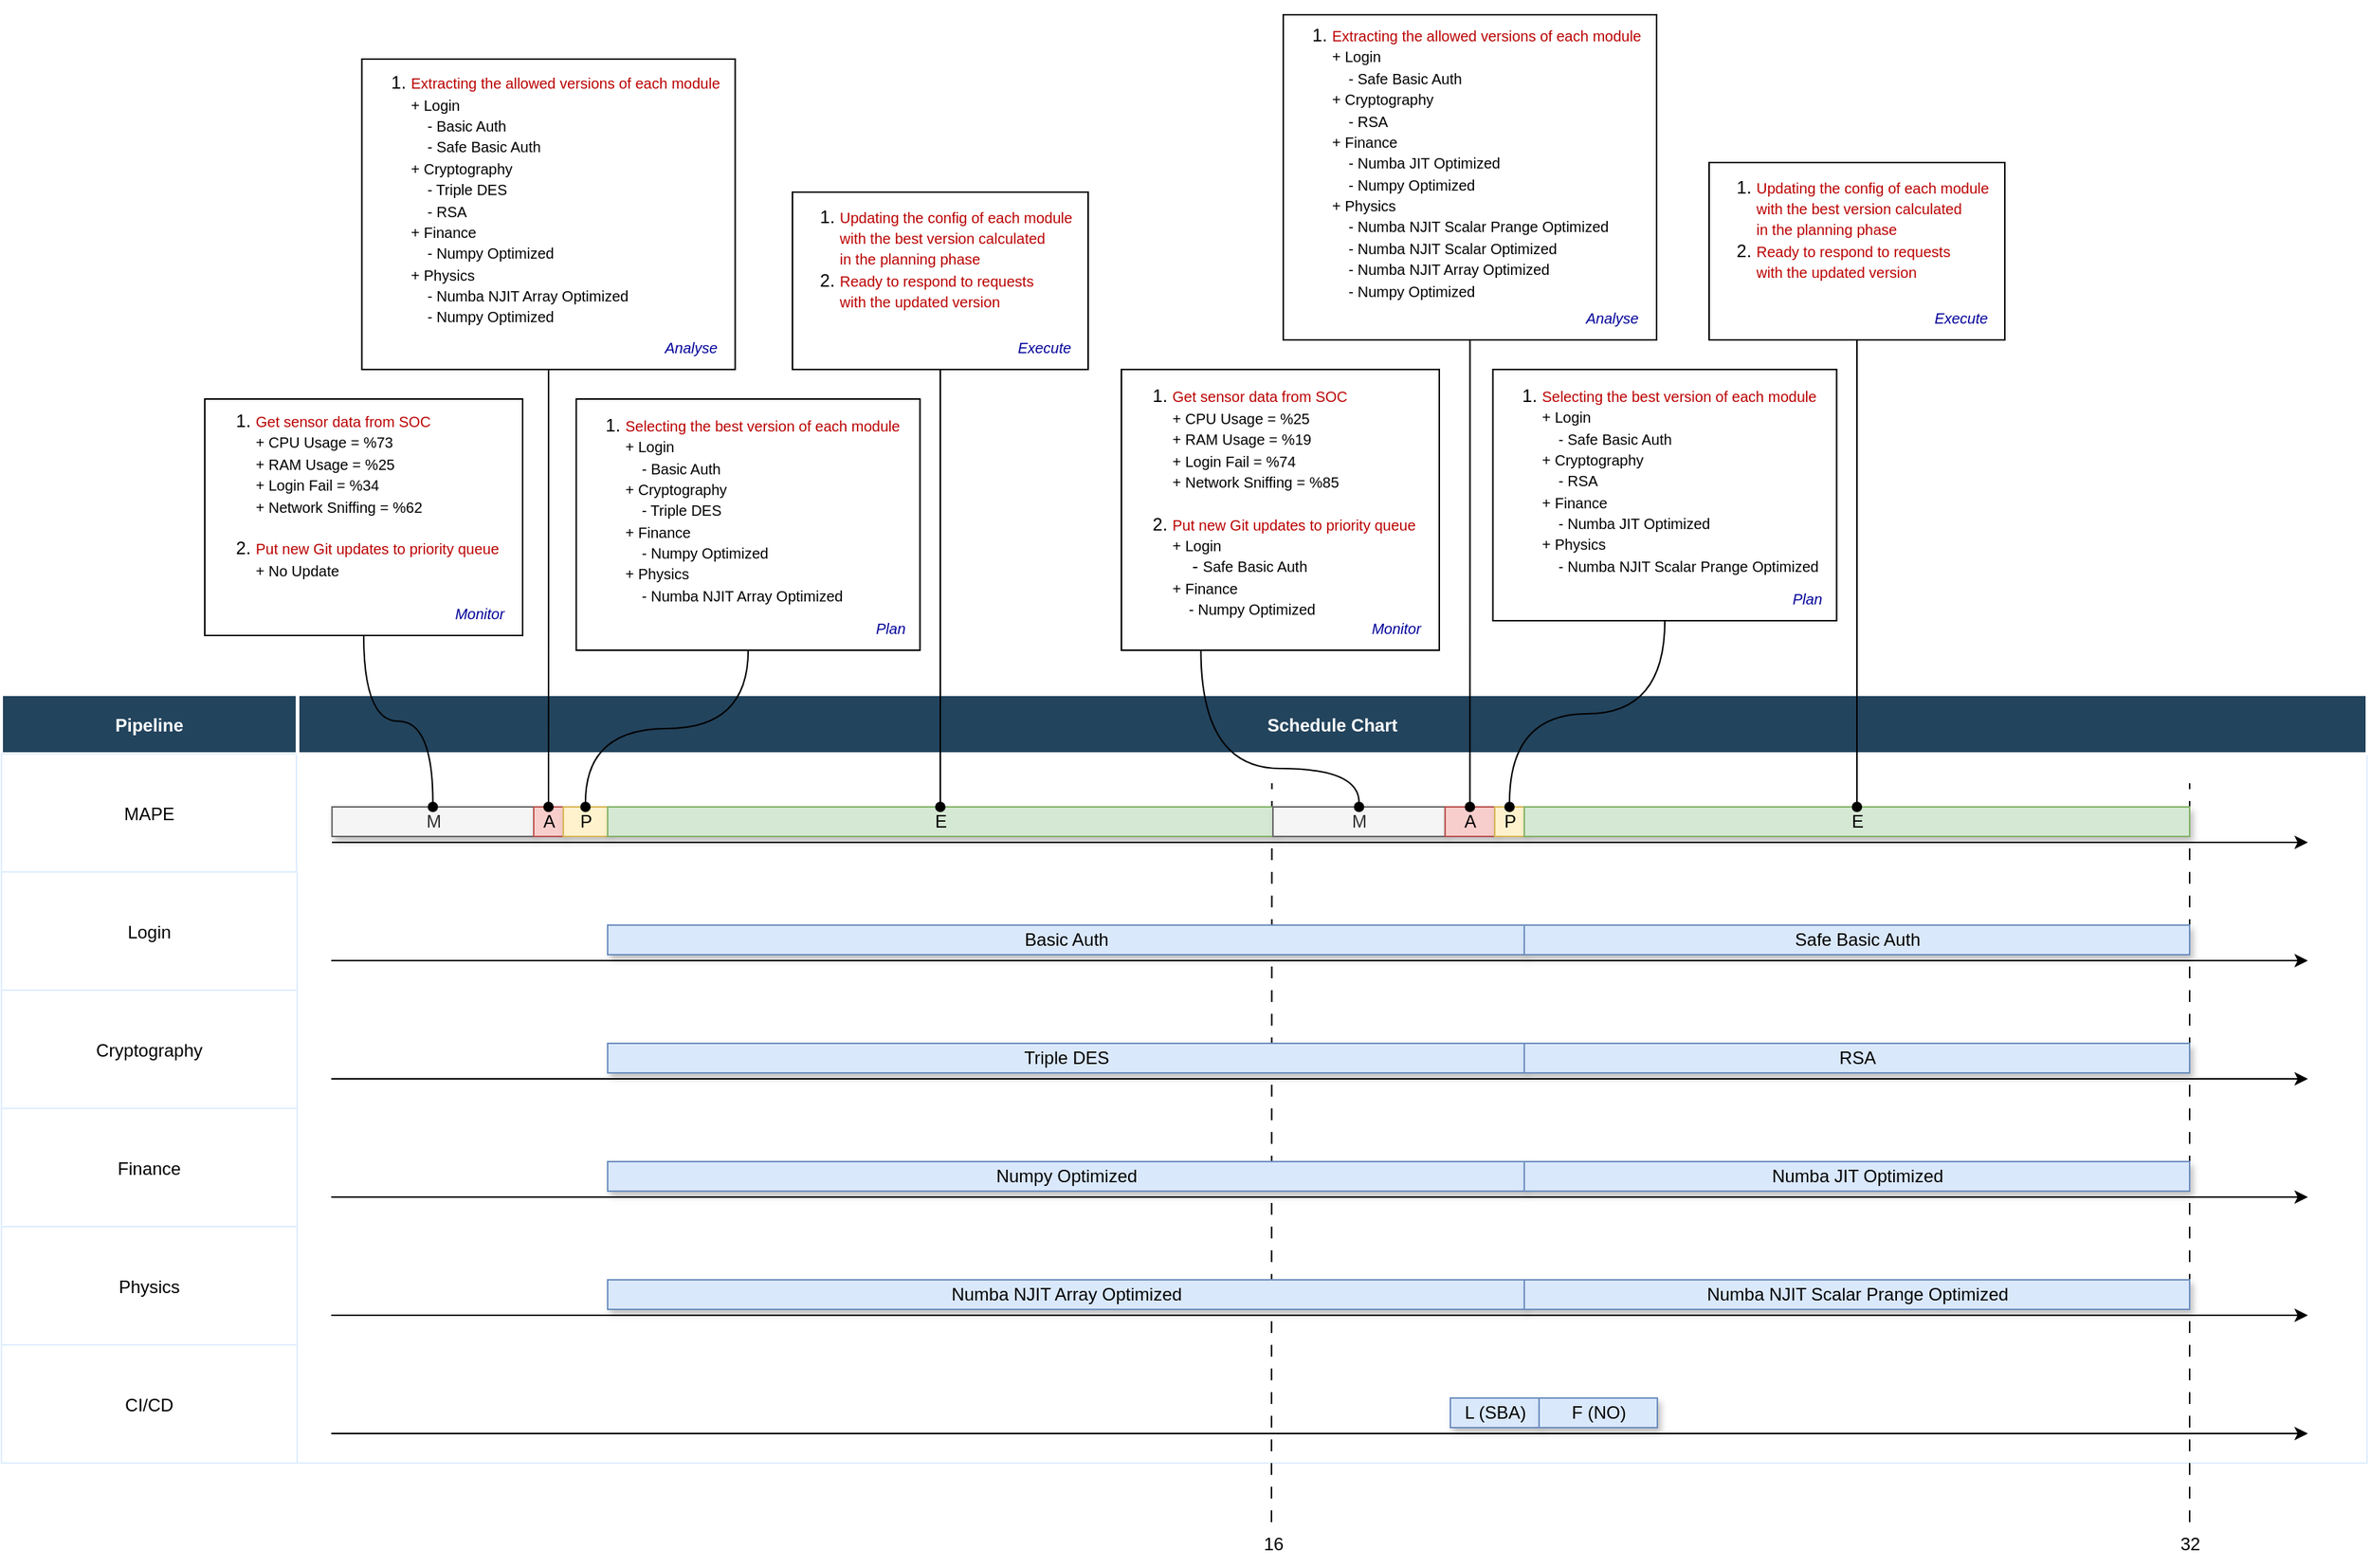<mxfile version="26.0.2">
  <diagram name="Page-1" id="WAwnW2iUXq9Dt1IIiqUG">
    <mxGraphModel dx="3056" dy="1175" grid="1" gridSize="10" guides="1" tooltips="1" connect="1" arrows="1" fold="1" page="1" pageScale="1" pageWidth="850" pageHeight="1100" math="0" shadow="0">
      <root>
        <mxCell id="0" />
        <mxCell id="1" parent="0" />
        <mxCell id="BZpjL1oOdw-9vf9fY1qN-2" value="Pipeline" style="fillColor=#23445D;strokeColor=#FFFFFF;strokeWidth=2;fontColor=#FFFFFF;fontStyle=1" vertex="1" parent="1">
          <mxGeometry x="-200" y="920" width="200" height="40" as="geometry" />
        </mxCell>
        <mxCell id="BZpjL1oOdw-9vf9fY1qN-4" value="MAPE" style="align=center;strokeColor=#DEEDFF" vertex="1" parent="1">
          <mxGeometry x="-200" y="960" width="200" height="80" as="geometry" />
        </mxCell>
        <mxCell id="BZpjL1oOdw-9vf9fY1qN-19" value="" style="align=center;strokeColor=#DEEDFF" vertex="1" parent="1">
          <mxGeometry x="-0.5" y="960" width="1400.5" height="480" as="geometry" />
        </mxCell>
        <mxCell id="BZpjL1oOdw-9vf9fY1qN-21" value="" style="edgeStyle=none;orthogonalLoop=1;jettySize=auto;html=1;rounded=0;" edge="1" parent="1">
          <mxGeometry width="100" relative="1" as="geometry">
            <mxPoint x="23.57" y="1020" as="sourcePoint" />
            <mxPoint x="1360" y="1020" as="targetPoint" />
            <Array as="points" />
          </mxGeometry>
        </mxCell>
        <mxCell id="BZpjL1oOdw-9vf9fY1qN-22" value="M" style="align=center;strokeColor=#666666;html=1;fillColor=#f5f5f5;shadow=1;fontColor=#333333;" vertex="1" parent="1">
          <mxGeometry x="23.57" y="996" width="136.43" height="20" as="geometry" />
        </mxCell>
        <mxCell id="BZpjL1oOdw-9vf9fY1qN-49" value="Schedule Chart" style="fillColor=#23445D;strokeColor=#FFFFFF;strokeWidth=2;fontColor=#FFFFFF;fontStyle=1" vertex="1" parent="1">
          <mxGeometry x="0.5" y="920" width="1399.5" height="40" as="geometry" />
        </mxCell>
        <mxCell id="BZpjL1oOdw-9vf9fY1qN-57" value="Login" style="align=center;strokeColor=#DEEDFF" vertex="1" parent="1">
          <mxGeometry x="-200" y="1040" width="200" height="80" as="geometry" />
        </mxCell>
        <mxCell id="BZpjL1oOdw-9vf9fY1qN-58" value="" style="edgeStyle=none;orthogonalLoop=1;jettySize=auto;html=1;rounded=0;" edge="1" parent="1">
          <mxGeometry width="100" relative="1" as="geometry">
            <mxPoint x="23.07" y="1100" as="sourcePoint" />
            <mxPoint x="1360" y="1100" as="targetPoint" />
            <Array as="points" />
          </mxGeometry>
        </mxCell>
        <mxCell id="BZpjL1oOdw-9vf9fY1qN-61" value="Cryptography" style="align=center;strokeColor=#DEEDFF" vertex="1" parent="1">
          <mxGeometry x="-200" y="1120" width="200" height="80" as="geometry" />
        </mxCell>
        <mxCell id="BZpjL1oOdw-9vf9fY1qN-62" value="" style="edgeStyle=none;orthogonalLoop=1;jettySize=auto;html=1;rounded=0;" edge="1" parent="1">
          <mxGeometry width="100" relative="1" as="geometry">
            <mxPoint x="23.07" y="1180" as="sourcePoint" />
            <mxPoint x="1360" y="1180" as="targetPoint" />
            <Array as="points" />
          </mxGeometry>
        </mxCell>
        <mxCell id="BZpjL1oOdw-9vf9fY1qN-65" value="Finance" style="align=center;strokeColor=#DEEDFF" vertex="1" parent="1">
          <mxGeometry x="-200" y="1200" width="200" height="80" as="geometry" />
        </mxCell>
        <mxCell id="BZpjL1oOdw-9vf9fY1qN-66" value="" style="edgeStyle=none;orthogonalLoop=1;jettySize=auto;html=1;rounded=0;" edge="1" parent="1">
          <mxGeometry width="100" relative="1" as="geometry">
            <mxPoint x="23.07" y="1260" as="sourcePoint" />
            <mxPoint x="1360" y="1260" as="targetPoint" />
            <Array as="points" />
          </mxGeometry>
        </mxCell>
        <mxCell id="BZpjL1oOdw-9vf9fY1qN-69" value="Physics" style="align=center;strokeColor=#DEEDFF" vertex="1" parent="1">
          <mxGeometry x="-200" y="1280" width="200" height="80" as="geometry" />
        </mxCell>
        <mxCell id="BZpjL1oOdw-9vf9fY1qN-70" value="" style="edgeStyle=none;orthogonalLoop=1;jettySize=auto;html=1;rounded=0;" edge="1" parent="1">
          <mxGeometry width="100" relative="1" as="geometry">
            <mxPoint x="23.07" y="1340" as="sourcePoint" />
            <mxPoint x="1360" y="1340" as="targetPoint" />
            <Array as="points" />
          </mxGeometry>
        </mxCell>
        <mxCell id="BZpjL1oOdw-9vf9fY1qN-73" value="" style="edgeStyle=none;orthogonalLoop=1;jettySize=auto;html=1;rounded=0;endArrow=none;endFill=0;dashed=1;dashPattern=8 8;" edge="1" parent="1">
          <mxGeometry width="100" relative="1" as="geometry">
            <mxPoint x="1280" y="1480" as="sourcePoint" />
            <mxPoint x="1280" y="980" as="targetPoint" />
            <Array as="points" />
          </mxGeometry>
        </mxCell>
        <mxCell id="BZpjL1oOdw-9vf9fY1qN-74" value="" style="edgeStyle=none;orthogonalLoop=1;jettySize=auto;html=1;rounded=0;endArrow=none;endFill=0;dashed=1;dashPattern=8 8;" edge="1" parent="1">
          <mxGeometry width="100" relative="1" as="geometry">
            <mxPoint x="659" y="1480" as="sourcePoint" />
            <mxPoint x="659.29" y="980" as="targetPoint" />
            <Array as="points" />
          </mxGeometry>
        </mxCell>
        <mxCell id="BZpjL1oOdw-9vf9fY1qN-75" value="16" style="text;html=1;align=center;verticalAlign=middle;resizable=0;points=[];autosize=1;strokeColor=none;fillColor=none;" vertex="1" parent="1">
          <mxGeometry x="640" y="1480" width="40" height="30" as="geometry" />
        </mxCell>
        <mxCell id="BZpjL1oOdw-9vf9fY1qN-76" value="32" style="text;html=1;align=center;verticalAlign=middle;resizable=0;points=[];autosize=1;strokeColor=none;fillColor=none;" vertex="1" parent="1">
          <mxGeometry x="1260" y="1480" width="40" height="30" as="geometry" />
        </mxCell>
        <mxCell id="BZpjL1oOdw-9vf9fY1qN-78" value="A" style="align=center;strokeColor=#b85450;html=1;fillColor=#f8cecc;shadow=1;" vertex="1" parent="1">
          <mxGeometry x="160" y="996" width="20" height="20" as="geometry" />
        </mxCell>
        <mxCell id="BZpjL1oOdw-9vf9fY1qN-79" value="P" style="align=center;strokeColor=#d6b656;html=1;fillColor=#fff2cc;shadow=1;" vertex="1" parent="1">
          <mxGeometry x="180" y="996" width="30" height="20" as="geometry" />
        </mxCell>
        <mxCell id="BZpjL1oOdw-9vf9fY1qN-80" value="E" style="align=center;html=1;shadow=1;fillColor=#d5e8d4;strokeColor=#82b366;" vertex="1" parent="1">
          <mxGeometry x="210" y="996" width="450" height="20" as="geometry" />
        </mxCell>
        <mxCell id="BZpjL1oOdw-9vf9fY1qN-81" value="Basic Auth" style="align=center;strokeColor=#6c8ebf;html=1;fillColor=#dae8fc;shadow=1;" vertex="1" parent="1">
          <mxGeometry x="210" y="1076" width="620" height="20" as="geometry" />
        </mxCell>
        <mxCell id="BZpjL1oOdw-9vf9fY1qN-82" value="M" style="align=center;strokeColor=#666666;html=1;fillColor=#f5f5f5;shadow=1;fontColor=#333333;gradientColor=none;" vertex="1" parent="1">
          <mxGeometry x="660" y="996" width="116.43" height="20" as="geometry" />
        </mxCell>
        <mxCell id="BZpjL1oOdw-9vf9fY1qN-84" value="A" style="align=center;strokeColor=#b85450;html=1;fillColor=#f8cecc;shadow=1;" vertex="1" parent="1">
          <mxGeometry x="776.43" y="996" width="33.57" height="20" as="geometry" />
        </mxCell>
        <mxCell id="BZpjL1oOdw-9vf9fY1qN-85" value="P" style="align=center;strokeColor=#d6b656;html=1;fillColor=#fff2cc;shadow=1;" vertex="1" parent="1">
          <mxGeometry x="810" y="996" width="20" height="20" as="geometry" />
        </mxCell>
        <mxCell id="BZpjL1oOdw-9vf9fY1qN-86" value="E" style="align=center;html=1;shadow=1;fillColor=#d5e8d4;strokeColor=#82b366;" vertex="1" parent="1">
          <mxGeometry x="830" y="996" width="450" height="20" as="geometry" />
        </mxCell>
        <mxCell id="BZpjL1oOdw-9vf9fY1qN-89" value="Safe Basic Auth" style="align=center;strokeColor=#6c8ebf;html=1;fillColor=#dae8fc;shadow=1;" vertex="1" parent="1">
          <mxGeometry x="830" y="1076" width="450" height="20" as="geometry" />
        </mxCell>
        <mxCell id="BZpjL1oOdw-9vf9fY1qN-92" value="Triple DES" style="align=center;strokeColor=#6c8ebf;html=1;fillColor=#dae8fc;shadow=1;" vertex="1" parent="1">
          <mxGeometry x="210" y="1156" width="620" height="20" as="geometry" />
        </mxCell>
        <mxCell id="BZpjL1oOdw-9vf9fY1qN-93" value="RSA" style="align=center;strokeColor=#6c8ebf;html=1;fillColor=#dae8fc;shadow=1;" vertex="1" parent="1">
          <mxGeometry x="830" y="1156" width="450" height="20" as="geometry" />
        </mxCell>
        <mxCell id="BZpjL1oOdw-9vf9fY1qN-94" value="Numpy Optimized" style="align=center;strokeColor=#6c8ebf;html=1;fillColor=#dae8fc;shadow=1;" vertex="1" parent="1">
          <mxGeometry x="210" y="1236" width="620" height="20" as="geometry" />
        </mxCell>
        <mxCell id="BZpjL1oOdw-9vf9fY1qN-95" value="Numba JIT Optimized" style="align=center;strokeColor=#6c8ebf;html=1;fillColor=#dae8fc;shadow=1;" vertex="1" parent="1">
          <mxGeometry x="830" y="1236" width="450" height="20" as="geometry" />
        </mxCell>
        <mxCell id="BZpjL1oOdw-9vf9fY1qN-96" value="Numba NJIT Array Optimized" style="align=center;strokeColor=#6c8ebf;html=1;fillColor=#dae8fc;shadow=1;" vertex="1" parent="1">
          <mxGeometry x="210" y="1316" width="620" height="20" as="geometry" />
        </mxCell>
        <mxCell id="BZpjL1oOdw-9vf9fY1qN-97" value="Numba NJIT Scalar Prange Optimized" style="align=center;strokeColor=#6c8ebf;html=1;fillColor=#dae8fc;shadow=1;" vertex="1" parent="1">
          <mxGeometry x="830" y="1316" width="450" height="20" as="geometry" />
        </mxCell>
        <mxCell id="BZpjL1oOdw-9vf9fY1qN-198" style="edgeStyle=orthogonalEdgeStyle;rounded=0;orthogonalLoop=1;jettySize=auto;html=1;entryX=0.5;entryY=0;entryDx=0;entryDy=0;curved=1;endArrow=oval;endFill=1;" edge="1" parent="1" source="BZpjL1oOdw-9vf9fY1qN-155" target="BZpjL1oOdw-9vf9fY1qN-22">
          <mxGeometry relative="1" as="geometry" />
        </mxCell>
        <mxCell id="BZpjL1oOdw-9vf9fY1qN-155" value="" style="whiteSpace=wrap;html=1;" vertex="1" parent="1">
          <mxGeometry x="-62.5" y="720" width="215" height="160" as="geometry" />
        </mxCell>
        <mxCell id="BZpjL1oOdw-9vf9fY1qN-165" value="&lt;font color=&quot;#000099&quot; style=&quot;font-size: 10px;&quot;&gt;&lt;i style=&quot;&quot;&gt;Monitor&lt;/i&gt;&lt;/font&gt;" style="text;html=1;align=center;verticalAlign=middle;resizable=0;points=[];autosize=1;strokeColor=none;fillColor=none;" vertex="1" parent="1">
          <mxGeometry x="92.5" y="850" width="60" height="30" as="geometry" />
        </mxCell>
        <mxCell id="BZpjL1oOdw-9vf9fY1qN-175" value="&lt;ol&gt;&lt;li&gt;&lt;font style=&quot;font-size: 10px;&quot;&gt;&lt;span style=&quot;color: rgb(186, 0, 0); background-color: transparent;&quot;&gt;Get sensor data from SOC&lt;br&gt;&lt;/span&gt;+ CPU Usage = %73&lt;br&gt;+ RAM Usage = %25&lt;br&gt;+ Login Fail = %34&lt;br&gt;+ Network Sniffing = %62&lt;br&gt;&lt;br&gt;&lt;/font&gt;&lt;/li&gt;&lt;li&gt;&lt;font style=&quot;&quot;&gt;&lt;font style=&quot;color: rgb(186, 0, 0);&quot;&gt;&lt;span style=&quot;font-size: 10px;&quot;&gt;Put new Git updates to priority queue&lt;/span&gt;&lt;br&gt;&lt;/font&gt;&lt;span style=&quot;font-size: 10px;&quot;&gt;+ No Update&lt;/span&gt;&lt;br&gt;&lt;/font&gt;&lt;/li&gt;&lt;/ol&gt;" style="text;html=1;align=left;verticalAlign=middle;resizable=0;points=[];autosize=1;strokeColor=none;fillColor=none;" vertex="1" parent="1">
          <mxGeometry x="-70" y="710" width="230" height="150" as="geometry" />
        </mxCell>
        <mxCell id="BZpjL1oOdw-9vf9fY1qN-200" style="edgeStyle=orthogonalEdgeStyle;rounded=0;orthogonalLoop=1;jettySize=auto;html=1;entryX=0.5;entryY=0;entryDx=0;entryDy=0;endArrow=oval;endFill=1;" edge="1" parent="1" source="BZpjL1oOdw-9vf9fY1qN-176" target="BZpjL1oOdw-9vf9fY1qN-78">
          <mxGeometry relative="1" as="geometry" />
        </mxCell>
        <mxCell id="BZpjL1oOdw-9vf9fY1qN-176" value="" style="whiteSpace=wrap;html=1;" vertex="1" parent="1">
          <mxGeometry x="43.75" y="490" width="252.5" height="210" as="geometry" />
        </mxCell>
        <mxCell id="BZpjL1oOdw-9vf9fY1qN-177" value="&lt;font color=&quot;#000099&quot; style=&quot;font-size: 10px;&quot;&gt;&lt;i style=&quot;&quot;&gt;Analyse&lt;/i&gt;&lt;/font&gt;" style="text;html=1;align=center;verticalAlign=middle;resizable=0;points=[];autosize=1;strokeColor=none;fillColor=none;" vertex="1" parent="1">
          <mxGeometry x="236.25" y="670" width="60" height="30" as="geometry" />
        </mxCell>
        <mxCell id="BZpjL1oOdw-9vf9fY1qN-178" value="&lt;ol&gt;&lt;li&gt;&lt;font style=&quot;font-size: 10px;&quot;&gt;&lt;span style=&quot;color: rgb(186, 0, 0); background-color: transparent;&quot;&gt;Extracting the allowed versions of each module&lt;br&gt;&lt;/span&gt;+ Login&lt;br&gt;&amp;nbsp; &amp;nbsp; - Basic Auth&lt;br&gt;&amp;nbsp; &amp;nbsp; - Safe Basic Auth&lt;br&gt;+ Cryptography&lt;br&gt;&amp;nbsp; &amp;nbsp; - Triple DES&lt;br&gt;&amp;nbsp; &amp;nbsp; - RSA&lt;br&gt;+ Finance&lt;br&gt;&amp;nbsp; &amp;nbsp; - Numpy Optimized&lt;br&gt;+ Physics&lt;br&gt;&amp;nbsp; &amp;nbsp; - Numba NJIT Array Optimized&lt;br&gt;&amp;nbsp; &amp;nbsp; - Numpy Optimized&lt;br&gt;&lt;/font&gt;&lt;/li&gt;&lt;/ol&gt;" style="text;html=1;align=left;verticalAlign=middle;resizable=0;points=[];autosize=1;strokeColor=none;fillColor=none;" vertex="1" parent="1">
          <mxGeometry x="35" y="480" width="270" height="210" as="geometry" />
        </mxCell>
        <mxCell id="BZpjL1oOdw-9vf9fY1qN-199" style="edgeStyle=orthogonalEdgeStyle;rounded=0;orthogonalLoop=1;jettySize=auto;html=1;entryX=0.5;entryY=0;entryDx=0;entryDy=0;curved=1;endArrow=oval;endFill=1;" edge="1" parent="1" source="BZpjL1oOdw-9vf9fY1qN-181" target="BZpjL1oOdw-9vf9fY1qN-79">
          <mxGeometry relative="1" as="geometry" />
        </mxCell>
        <mxCell id="BZpjL1oOdw-9vf9fY1qN-181" value="" style="whiteSpace=wrap;html=1;" vertex="1" parent="1">
          <mxGeometry x="188.75" y="720" width="232.5" height="170" as="geometry" />
        </mxCell>
        <mxCell id="BZpjL1oOdw-9vf9fY1qN-182" value="&lt;font color=&quot;#000099&quot; style=&quot;font-size: 10px;&quot;&gt;&lt;i style=&quot;&quot;&gt;Plan&lt;/i&gt;&lt;/font&gt;" style="text;html=1;align=center;verticalAlign=middle;resizable=0;points=[];autosize=1;strokeColor=none;fillColor=none;" vertex="1" parent="1">
          <mxGeometry x="381.25" y="860" width="40" height="30" as="geometry" />
        </mxCell>
        <mxCell id="BZpjL1oOdw-9vf9fY1qN-183" value="&lt;ol&gt;&lt;li&gt;&lt;font style=&quot;font-size: 10px;&quot;&gt;&lt;span style=&quot;color: rgb(186, 0, 0); background-color: transparent;&quot;&gt;Selecting the best version of each module&lt;br&gt;&lt;/span&gt;+ Login&lt;br&gt;&amp;nbsp; &amp;nbsp; - Basic Auth&lt;br&gt;+ Cryptography&lt;br&gt;&amp;nbsp; &amp;nbsp; - Triple DES&lt;br&gt;+ Finance&lt;br&gt;&amp;nbsp; &amp;nbsp; - Numpy Optimized&lt;br&gt;+ Physics&lt;br&gt;&amp;nbsp; &amp;nbsp; - Numba NJIT Array Optimized&lt;br&gt;&lt;/font&gt;&lt;/li&gt;&lt;/ol&gt;" style="text;html=1;align=left;verticalAlign=middle;resizable=0;points=[];autosize=1;strokeColor=none;fillColor=none;" vertex="1" parent="1">
          <mxGeometry x="180" y="710" width="250" height="170" as="geometry" />
        </mxCell>
        <mxCell id="BZpjL1oOdw-9vf9fY1qN-201" style="edgeStyle=orthogonalEdgeStyle;rounded=0;orthogonalLoop=1;jettySize=auto;html=1;entryX=0.5;entryY=0;entryDx=0;entryDy=0;endArrow=oval;endFill=1;" edge="1" parent="1" source="BZpjL1oOdw-9vf9fY1qN-184" target="BZpjL1oOdw-9vf9fY1qN-80">
          <mxGeometry relative="1" as="geometry" />
        </mxCell>
        <mxCell id="BZpjL1oOdw-9vf9fY1qN-184" value="" style="whiteSpace=wrap;html=1;" vertex="1" parent="1">
          <mxGeometry x="335" y="580" width="200" height="120" as="geometry" />
        </mxCell>
        <mxCell id="BZpjL1oOdw-9vf9fY1qN-185" value="&lt;font color=&quot;#000099&quot;&gt;&lt;span style=&quot;font-size: 10px;&quot;&gt;&lt;i&gt;Execute&lt;/i&gt;&lt;/span&gt;&lt;/font&gt;" style="text;html=1;align=center;verticalAlign=middle;resizable=0;points=[];autosize=1;strokeColor=none;fillColor=none;" vertex="1" parent="1">
          <mxGeometry x="474.5" y="670" width="60" height="30" as="geometry" />
        </mxCell>
        <mxCell id="BZpjL1oOdw-9vf9fY1qN-186" value="&lt;ol&gt;&lt;li&gt;&lt;font style=&quot;font-size: 10px;&quot;&gt;&lt;span style=&quot;color: rgb(186, 0, 0); background-color: transparent;&quot;&gt;Updating the config of each module &lt;br&gt;with the best version calculated &lt;br&gt;in the planning phase&lt;/span&gt;&lt;/font&gt;&lt;/li&gt;&lt;li&gt;&lt;font color=&quot;#ba0000&quot;&gt;&lt;span style=&quot;font-size: 10px;&quot;&gt;Ready to respond to requests&lt;br&gt;with the updated version&lt;/span&gt;&lt;/font&gt;&lt;br&gt;&lt;/li&gt;&lt;/ol&gt;" style="text;html=1;align=left;verticalAlign=middle;resizable=0;points=[];autosize=1;strokeColor=none;fillColor=none;" vertex="1" parent="1">
          <mxGeometry x="325" y="570" width="220" height="110" as="geometry" />
        </mxCell>
        <mxCell id="BZpjL1oOdw-9vf9fY1qN-223" style="edgeStyle=orthogonalEdgeStyle;rounded=0;orthogonalLoop=1;jettySize=auto;html=1;entryX=0.5;entryY=0;entryDx=0;entryDy=0;endArrow=oval;endFill=1;exitX=0.25;exitY=1;exitDx=0;exitDy=0;curved=1;" edge="1" parent="1" source="BZpjL1oOdw-9vf9fY1qN-202" target="BZpjL1oOdw-9vf9fY1qN-82">
          <mxGeometry relative="1" as="geometry">
            <Array as="points">
              <mxPoint x="611" y="970" />
              <mxPoint x="718" y="970" />
            </Array>
          </mxGeometry>
        </mxCell>
        <mxCell id="BZpjL1oOdw-9vf9fY1qN-202" value="" style="whiteSpace=wrap;html=1;" vertex="1" parent="1">
          <mxGeometry x="557.5" y="700" width="215" height="190" as="geometry" />
        </mxCell>
        <mxCell id="BZpjL1oOdw-9vf9fY1qN-203" value="&lt;font color=&quot;#000099&quot; style=&quot;font-size: 10px;&quot;&gt;&lt;i style=&quot;&quot;&gt;Monitor&lt;/i&gt;&lt;/font&gt;" style="text;html=1;align=center;verticalAlign=middle;resizable=0;points=[];autosize=1;strokeColor=none;fillColor=none;" vertex="1" parent="1">
          <mxGeometry x="712.5" y="860" width="60" height="30" as="geometry" />
        </mxCell>
        <mxCell id="BZpjL1oOdw-9vf9fY1qN-204" value="&lt;ol&gt;&lt;li&gt;&lt;font style=&quot;font-size: 10px;&quot;&gt;&lt;span style=&quot;color: rgb(186, 0, 0); background-color: transparent;&quot;&gt;Get sensor data from SOC&lt;br&gt;&lt;/span&gt;+ CPU Usage = %25&lt;br&gt;+ RAM Usage = %19&lt;br&gt;+ Login Fail = %74&lt;br&gt;+ Network Sniffing = %85&lt;br&gt;&lt;br&gt;&lt;/font&gt;&lt;/li&gt;&lt;li&gt;&lt;font style=&quot;&quot;&gt;&lt;font style=&quot;color: rgb(186, 0, 0);&quot;&gt;&lt;span style=&quot;font-size: 10px;&quot;&gt;Put new Git updates to priority queue&lt;/span&gt;&lt;br&gt;&lt;/font&gt;&lt;span style=&quot;font-size: 10px;&quot;&gt;+ Login&lt;br&gt;&lt;/span&gt;&amp;nbsp; &amp;nbsp; -&amp;nbsp;&lt;/font&gt;&lt;span style=&quot;font-size: 10px;&quot;&gt;Safe Basic Auth&lt;br&gt;+&amp;nbsp;Finance&lt;br&gt;&amp;nbsp; &amp;nbsp; -&amp;nbsp;Numpy Optimized&lt;br&gt;&lt;/span&gt;&lt;/li&gt;&lt;/ol&gt;" style="text;html=1;align=left;verticalAlign=middle;resizable=0;points=[];autosize=1;strokeColor=none;fillColor=none;" vertex="1" parent="1">
          <mxGeometry x="550" y="690" width="230" height="200" as="geometry" />
        </mxCell>
        <mxCell id="BZpjL1oOdw-9vf9fY1qN-224" style="edgeStyle=orthogonalEdgeStyle;rounded=0;orthogonalLoop=1;jettySize=auto;html=1;entryX=0.5;entryY=0;entryDx=0;entryDy=0;endArrow=oval;endFill=1;" edge="1" parent="1" source="BZpjL1oOdw-9vf9fY1qN-205" target="BZpjL1oOdw-9vf9fY1qN-84">
          <mxGeometry relative="1" as="geometry" />
        </mxCell>
        <mxCell id="BZpjL1oOdw-9vf9fY1qN-205" value="" style="whiteSpace=wrap;html=1;" vertex="1" parent="1">
          <mxGeometry x="666.96" y="460" width="252.5" height="220" as="geometry" />
        </mxCell>
        <mxCell id="BZpjL1oOdw-9vf9fY1qN-206" value="&lt;font color=&quot;#000099&quot; style=&quot;font-size: 10px;&quot;&gt;&lt;i style=&quot;&quot;&gt;Analyse&lt;/i&gt;&lt;/font&gt;" style="text;html=1;align=center;verticalAlign=middle;resizable=0;points=[];autosize=1;strokeColor=none;fillColor=none;" vertex="1" parent="1">
          <mxGeometry x="859.46" y="650" width="60" height="30" as="geometry" />
        </mxCell>
        <mxCell id="BZpjL1oOdw-9vf9fY1qN-207" value="&lt;ol&gt;&lt;li&gt;&lt;font style=&quot;font-size: 10px;&quot;&gt;&lt;span style=&quot;color: rgb(186, 0, 0); background-color: transparent;&quot;&gt;Extracting the allowed versions of each module&lt;br&gt;&lt;/span&gt;+ Login&lt;br&gt;&amp;nbsp; &amp;nbsp; - Safe Basic Auth&lt;br&gt;+ Cryptography&lt;br&gt;&amp;nbsp; &amp;nbsp; - RSA&lt;br&gt;+ Finance&lt;br&gt;&amp;nbsp; &amp;nbsp; -&amp;nbsp;Numba JIT Optimized&lt;br&gt;&amp;nbsp; &amp;nbsp; - Numpy Optimized&lt;br&gt;+ Physics&lt;br&gt;&amp;nbsp; &amp;nbsp; -&amp;nbsp;Numba NJIT Scalar Prange Optimized&lt;br&gt;&amp;nbsp; &amp;nbsp; -&amp;nbsp;Numba NJIT Scalar Optimized&lt;br&gt;&amp;nbsp; &amp;nbsp; - Numba NJIT Array Optimized&lt;br&gt;&amp;nbsp; &amp;nbsp; - Numpy Optimized&lt;br&gt;&lt;/font&gt;&lt;/li&gt;&lt;/ol&gt;" style="text;html=1;align=left;verticalAlign=middle;resizable=0;points=[];autosize=1;strokeColor=none;fillColor=none;" vertex="1" parent="1">
          <mxGeometry x="658.21" y="450" width="270" height="220" as="geometry" />
        </mxCell>
        <mxCell id="BZpjL1oOdw-9vf9fY1qN-216" style="edgeStyle=orthogonalEdgeStyle;rounded=0;orthogonalLoop=1;jettySize=auto;html=1;entryX=0.5;entryY=0;entryDx=0;entryDy=0;curved=1;endArrow=oval;endFill=1;" edge="1" parent="1" source="BZpjL1oOdw-9vf9fY1qN-208" target="BZpjL1oOdw-9vf9fY1qN-85">
          <mxGeometry relative="1" as="geometry" />
        </mxCell>
        <mxCell id="BZpjL1oOdw-9vf9fY1qN-208" value="" style="whiteSpace=wrap;html=1;" vertex="1" parent="1">
          <mxGeometry x="808.75" y="700" width="232.5" height="170" as="geometry" />
        </mxCell>
        <mxCell id="BZpjL1oOdw-9vf9fY1qN-209" value="&lt;font color=&quot;#000099&quot; style=&quot;font-size: 10px;&quot;&gt;&lt;i style=&quot;&quot;&gt;Plan&lt;/i&gt;&lt;/font&gt;" style="text;html=1;align=center;verticalAlign=middle;resizable=0;points=[];autosize=1;strokeColor=none;fillColor=none;" vertex="1" parent="1">
          <mxGeometry x="1001.25" y="840" width="40" height="30" as="geometry" />
        </mxCell>
        <mxCell id="BZpjL1oOdw-9vf9fY1qN-210" value="&lt;ol&gt;&lt;li&gt;&lt;font style=&quot;font-size: 10px;&quot;&gt;&lt;span style=&quot;color: rgb(186, 0, 0); background-color: transparent;&quot;&gt;Selecting the best version of each module&lt;br&gt;&lt;/span&gt;+ Login&lt;br&gt;&amp;nbsp; &amp;nbsp; - Safe Basic Auth&lt;br&gt;+ Cryptography&lt;br&gt;&amp;nbsp; &amp;nbsp; - RSA&lt;br&gt;+ Finance&lt;br&gt;&amp;nbsp; &amp;nbsp; - Numba JIT Optimized&lt;br&gt;+ Physics&lt;br&gt;&amp;nbsp; &amp;nbsp; - Numba NJIT Scalar Prange Optimized&lt;br&gt;&lt;/font&gt;&lt;/li&gt;&lt;/ol&gt;" style="text;html=1;align=left;verticalAlign=middle;resizable=0;points=[];autosize=1;strokeColor=none;fillColor=none;" vertex="1" parent="1">
          <mxGeometry x="800" y="690" width="250" height="170" as="geometry" />
        </mxCell>
        <mxCell id="BZpjL1oOdw-9vf9fY1qN-218" style="edgeStyle=orthogonalEdgeStyle;rounded=0;orthogonalLoop=1;jettySize=auto;html=1;entryX=0.5;entryY=0;entryDx=0;entryDy=0;endArrow=oval;endFill=1;" edge="1" parent="1" source="BZpjL1oOdw-9vf9fY1qN-211" target="BZpjL1oOdw-9vf9fY1qN-86">
          <mxGeometry relative="1" as="geometry" />
        </mxCell>
        <mxCell id="BZpjL1oOdw-9vf9fY1qN-211" value="" style="whiteSpace=wrap;html=1;" vertex="1" parent="1">
          <mxGeometry x="955" y="560" width="200" height="120" as="geometry" />
        </mxCell>
        <mxCell id="BZpjL1oOdw-9vf9fY1qN-212" value="&lt;font color=&quot;#000099&quot;&gt;&lt;span style=&quot;font-size: 10px;&quot;&gt;&lt;i&gt;Execute&lt;/i&gt;&lt;/span&gt;&lt;/font&gt;" style="text;html=1;align=center;verticalAlign=middle;resizable=0;points=[];autosize=1;strokeColor=none;fillColor=none;" vertex="1" parent="1">
          <mxGeometry x="1094.5" y="650" width="60" height="30" as="geometry" />
        </mxCell>
        <mxCell id="BZpjL1oOdw-9vf9fY1qN-213" value="&lt;ol&gt;&lt;li&gt;&lt;font style=&quot;font-size: 10px;&quot;&gt;&lt;span style=&quot;color: rgb(186, 0, 0); background-color: transparent;&quot;&gt;Updating the config of each module &lt;br&gt;with the best version calculated &lt;br&gt;in the planning phase&lt;/span&gt;&lt;/font&gt;&lt;/li&gt;&lt;li&gt;&lt;font color=&quot;#ba0000&quot;&gt;&lt;span style=&quot;font-size: 10px;&quot;&gt;Ready to respond to requests&lt;br&gt;with the updated version&lt;/span&gt;&lt;/font&gt;&lt;br&gt;&lt;/li&gt;&lt;/ol&gt;" style="text;html=1;align=left;verticalAlign=middle;resizable=0;points=[];autosize=1;strokeColor=none;fillColor=none;" vertex="1" parent="1">
          <mxGeometry x="945" y="550" width="220" height="110" as="geometry" />
        </mxCell>
        <mxCell id="BZpjL1oOdw-9vf9fY1qN-225" value="CI/CD" style="align=center;strokeColor=#DEEDFF" vertex="1" parent="1">
          <mxGeometry x="-200" y="1360" width="200" height="80" as="geometry" />
        </mxCell>
        <mxCell id="BZpjL1oOdw-9vf9fY1qN-226" value="" style="edgeStyle=none;orthogonalLoop=1;jettySize=auto;html=1;rounded=0;" edge="1" parent="1">
          <mxGeometry width="100" relative="1" as="geometry">
            <mxPoint x="23.07" y="1420" as="sourcePoint" />
            <mxPoint x="1360" y="1420" as="targetPoint" />
            <Array as="points" />
          </mxGeometry>
        </mxCell>
        <mxCell id="BZpjL1oOdw-9vf9fY1qN-228" value="L (SBA)" style="align=center;strokeColor=#6c8ebf;html=1;fillColor=#dae8fc;shadow=1;" vertex="1" parent="1">
          <mxGeometry x="780" y="1396" width="60" height="20" as="geometry" />
        </mxCell>
        <mxCell id="BZpjL1oOdw-9vf9fY1qN-230" value="F (NO)" style="align=center;strokeColor=#6c8ebf;html=1;fillColor=#dae8fc;shadow=1;" vertex="1" parent="1">
          <mxGeometry x="840" y="1396" width="80" height="20" as="geometry" />
        </mxCell>
      </root>
    </mxGraphModel>
  </diagram>
</mxfile>
